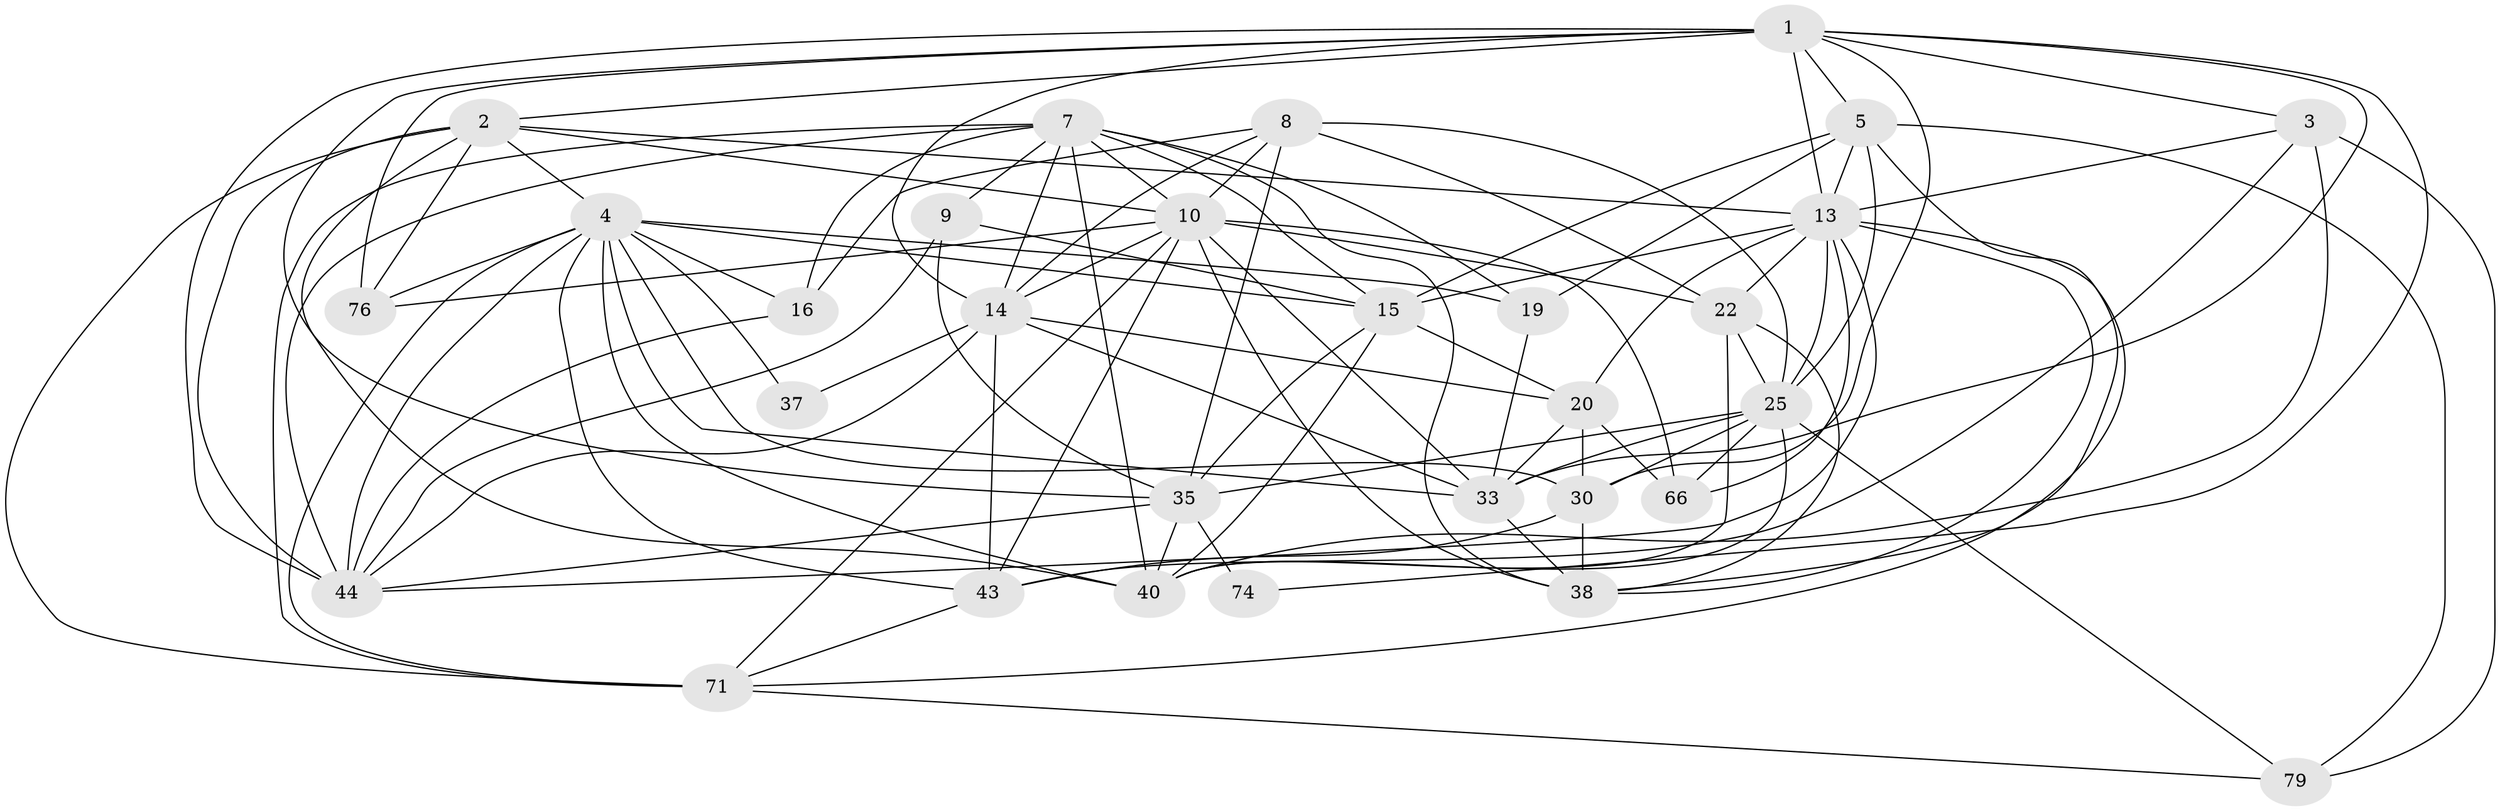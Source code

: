 // original degree distribution, {4: 1.0}
// Generated by graph-tools (version 1.1) at 2025/20/03/04/25 18:20:32]
// undirected, 30 vertices, 104 edges
graph export_dot {
graph [start="1"]
  node [color=gray90,style=filled];
  1 [super="+59+83+31+24"];
  2 [super="+17+45"];
  3 [super="+49"];
  4 [super="+23+6"];
  5 [super="+70+94"];
  7 [super="+89+64+21"];
  8 [super="+12+26"];
  9;
  10 [super="+11"];
  13 [super="+52+75+55+34"];
  14 [super="+54+32"];
  15 [super="+96+69"];
  16;
  19;
  20 [super="+53"];
  22 [super="+78"];
  25 [super="+42+27+28+63"];
  30 [super="+41+36"];
  33 [super="+90+81"];
  35 [super="+91+46"];
  37;
  38 [super="+39+68"];
  40 [super="+50+61+58+88"];
  43 [super="+47"];
  44 [super="+82+85"];
  66;
  71 [super="+86+84"];
  74;
  76;
  79;
  1 -- 2;
  1 -- 3;
  1 -- 74;
  1 -- 44 [weight=2];
  1 -- 14 [weight=2];
  1 -- 13 [weight=3];
  1 -- 5;
  1 -- 30 [weight=2];
  1 -- 76;
  1 -- 33;
  1 -- 35;
  2 -- 76;
  2 -- 13;
  2 -- 71;
  2 -- 40;
  2 -- 4;
  2 -- 44;
  2 -- 10;
  3 -- 13;
  3 -- 40 [weight=2];
  3 -- 43;
  3 -- 79;
  4 -- 19;
  4 -- 37 [weight=3];
  4 -- 40 [weight=3];
  4 -- 15;
  4 -- 43;
  4 -- 33;
  4 -- 71;
  4 -- 76;
  4 -- 16;
  4 -- 44;
  4 -- 30;
  5 -- 15 [weight=2];
  5 -- 19;
  5 -- 79;
  5 -- 25;
  5 -- 38;
  5 -- 13;
  7 -- 19;
  7 -- 38;
  7 -- 71;
  7 -- 16;
  7 -- 9;
  7 -- 44;
  7 -- 15;
  7 -- 40;
  7 -- 10;
  7 -- 14;
  8 -- 14;
  8 -- 25 [weight=2];
  8 -- 22;
  8 -- 16;
  8 -- 35;
  8 -- 10 [weight=2];
  9 -- 35;
  9 -- 15;
  9 -- 44;
  10 -- 71;
  10 -- 14;
  10 -- 22;
  10 -- 33;
  10 -- 66;
  10 -- 38;
  10 -- 43;
  10 -- 76;
  13 -- 66;
  13 -- 20;
  13 -- 71 [weight=2];
  13 -- 22;
  13 -- 25;
  13 -- 15 [weight=2];
  13 -- 38;
  13 -- 44;
  14 -- 33;
  14 -- 37;
  14 -- 43;
  14 -- 44;
  14 -- 20;
  15 -- 20;
  15 -- 40;
  15 -- 35;
  16 -- 44;
  19 -- 33;
  20 -- 30;
  20 -- 33;
  20 -- 66;
  22 -- 40;
  22 -- 25;
  22 -- 38;
  25 -- 33;
  25 -- 66;
  25 -- 40 [weight=2];
  25 -- 79;
  25 -- 30;
  25 -- 35;
  30 -- 43;
  30 -- 38 [weight=2];
  33 -- 38;
  35 -- 40;
  35 -- 74 [weight=3];
  35 -- 44;
  43 -- 71;
  71 -- 79;
}
